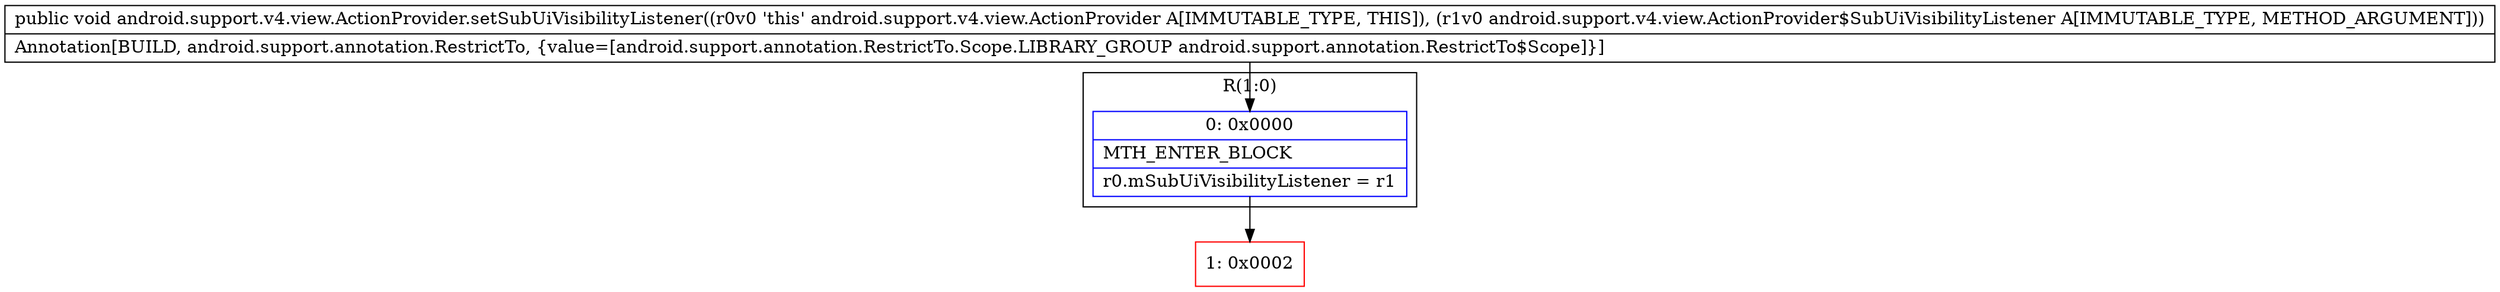 digraph "CFG forandroid.support.v4.view.ActionProvider.setSubUiVisibilityListener(Landroid\/support\/v4\/view\/ActionProvider$SubUiVisibilityListener;)V" {
subgraph cluster_Region_620243739 {
label = "R(1:0)";
node [shape=record,color=blue];
Node_0 [shape=record,label="{0\:\ 0x0000|MTH_ENTER_BLOCK\l|r0.mSubUiVisibilityListener = r1\l}"];
}
Node_1 [shape=record,color=red,label="{1\:\ 0x0002}"];
MethodNode[shape=record,label="{public void android.support.v4.view.ActionProvider.setSubUiVisibilityListener((r0v0 'this' android.support.v4.view.ActionProvider A[IMMUTABLE_TYPE, THIS]), (r1v0 android.support.v4.view.ActionProvider$SubUiVisibilityListener A[IMMUTABLE_TYPE, METHOD_ARGUMENT]))  | Annotation[BUILD, android.support.annotation.RestrictTo, \{value=[android.support.annotation.RestrictTo.Scope.LIBRARY_GROUP android.support.annotation.RestrictTo$Scope]\}]\l}"];
MethodNode -> Node_0;
Node_0 -> Node_1;
}

